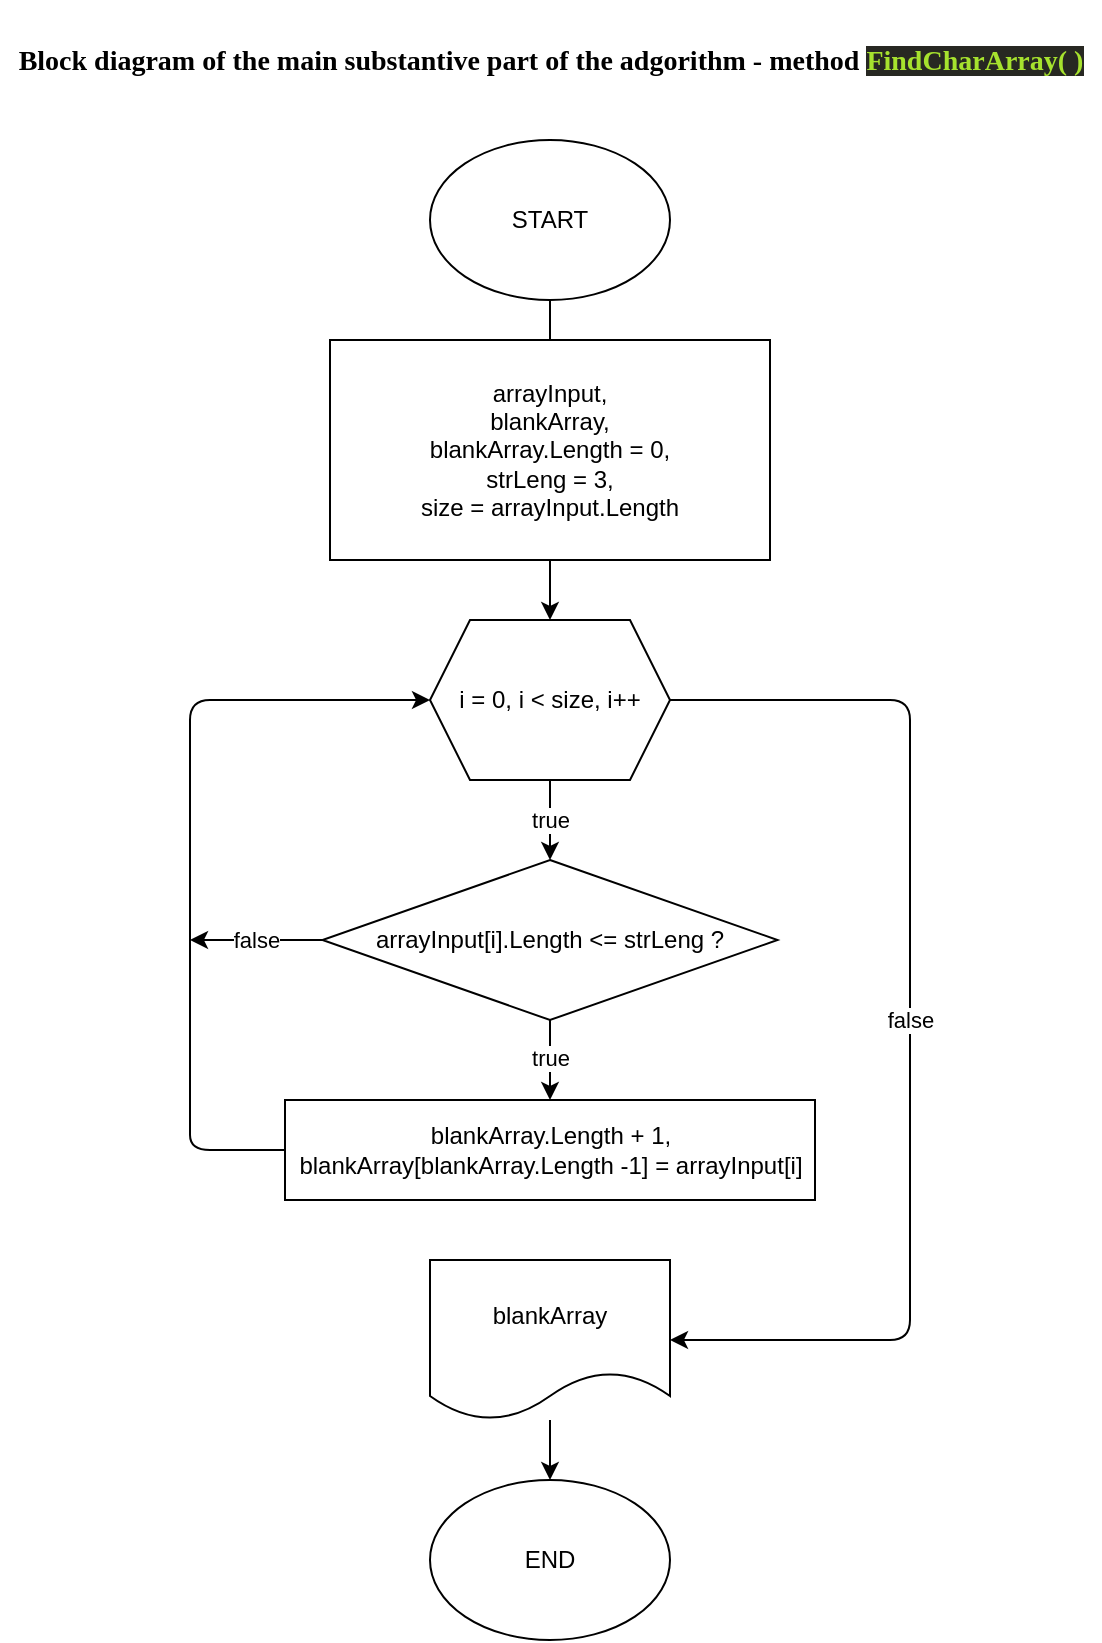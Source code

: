<mxfile>
    <diagram id="Jzm9B3oDO27hnH1zPxDM" name="Страница 1">
        <mxGraphModel dx="727" dy="574" grid="1" gridSize="10" guides="1" tooltips="1" connect="1" arrows="1" fold="1" page="1" pageScale="1" pageWidth="827" pageHeight="1169" math="0" shadow="0">
            <root>
                <mxCell id="0"/>
                <mxCell id="1" parent="0"/>
                <mxCell id="2" value="" style="edgeStyle=none;html=1;" edge="1" parent="1" source="3">
                    <mxGeometry relative="1" as="geometry">
                        <mxPoint x="330" y="220" as="targetPoint"/>
                    </mxGeometry>
                </mxCell>
                <mxCell id="3" value="START" style="ellipse;whiteSpace=wrap;html=1;" vertex="1" parent="1">
                    <mxGeometry x="270" y="100" width="120" height="80" as="geometry"/>
                </mxCell>
                <mxCell id="4" value="" style="edgeStyle=none;html=1;" edge="1" parent="1" source="5" target="7">
                    <mxGeometry relative="1" as="geometry"/>
                </mxCell>
                <mxCell id="5" value="arrayInput,&lt;br&gt;blankArray,&lt;br&gt;blankArray.Length = 0,&lt;br&gt;strLeng = 3,&lt;br&gt;size = arrayInput.Length&lt;br&gt;" style="rounded=0;whiteSpace=wrap;html=1;" vertex="1" parent="1">
                    <mxGeometry x="220" y="200" width="220" height="110" as="geometry"/>
                </mxCell>
                <mxCell id="6" value="true" style="edgeStyle=none;html=1;" edge="1" parent="1" source="7" target="10">
                    <mxGeometry relative="1" as="geometry"/>
                </mxCell>
                <mxCell id="7" value="i = 0, i &amp;lt; size, i++" style="shape=hexagon;perimeter=hexagonPerimeter2;whiteSpace=wrap;html=1;fixedSize=1;rounded=0;" vertex="1" parent="1">
                    <mxGeometry x="270" y="340" width="120" height="80" as="geometry"/>
                </mxCell>
                <mxCell id="8" value="" style="edgeStyle=none;html=1;" edge="1" parent="1" source="10" target="12">
                    <mxGeometry relative="1" as="geometry"/>
                </mxCell>
                <mxCell id="9" value="true" style="edgeLabel;html=1;align=center;verticalAlign=middle;resizable=0;points=[];" vertex="1" connectable="0" parent="8">
                    <mxGeometry x="-0.04" relative="1" as="geometry">
                        <mxPoint as="offset"/>
                    </mxGeometry>
                </mxCell>
                <mxCell id="10" value="arrayInput[i].Length &amp;lt;= strLeng ?" style="rhombus;whiteSpace=wrap;html=1;rounded=0;" vertex="1" parent="1">
                    <mxGeometry x="216.25" y="460" width="227.5" height="80" as="geometry"/>
                </mxCell>
                <mxCell id="11" value="" style="edgeStyle=none;html=1;entryX=0;entryY=0.5;entryDx=0;entryDy=0;exitX=0;exitY=0.5;exitDx=0;exitDy=0;" edge="1" parent="1" source="12" target="7">
                    <mxGeometry relative="1" as="geometry">
                        <mxPoint x="80" y="615" as="targetPoint"/>
                        <Array as="points">
                            <mxPoint x="150" y="605"/>
                            <mxPoint x="150" y="590"/>
                            <mxPoint x="150" y="520"/>
                            <mxPoint x="150" y="380"/>
                        </Array>
                    </mxGeometry>
                </mxCell>
                <mxCell id="12" value="blankArray.Length + 1,&lt;br&gt;blankArray[blankArray.Length -1] = arrayInput[i]" style="rounded=0;whiteSpace=wrap;html=1;" vertex="1" parent="1">
                    <mxGeometry x="197.5" y="580" width="265" height="50" as="geometry"/>
                </mxCell>
                <mxCell id="13" value="false" style="endArrow=classic;html=1;exitX=0;exitY=0.5;exitDx=0;exitDy=0;" edge="1" parent="1" source="10">
                    <mxGeometry width="50" height="50" relative="1" as="geometry">
                        <mxPoint x="340" y="550" as="sourcePoint"/>
                        <mxPoint x="150" y="500" as="targetPoint"/>
                        <Array as="points"/>
                    </mxGeometry>
                </mxCell>
                <mxCell id="14" value="blankArray" style="shape=document;whiteSpace=wrap;html=1;boundedLbl=1;" vertex="1" parent="1">
                    <mxGeometry x="270" y="660" width="120" height="80" as="geometry"/>
                </mxCell>
                <mxCell id="15" value="false" style="endArrow=classic;html=1;exitX=1;exitY=0.5;exitDx=0;exitDy=0;entryX=1;entryY=0.5;entryDx=0;entryDy=0;" edge="1" parent="1" source="7" target="14">
                    <mxGeometry width="50" height="50" relative="1" as="geometry">
                        <mxPoint x="340" y="550" as="sourcePoint"/>
                        <mxPoint x="390" y="500" as="targetPoint"/>
                        <Array as="points">
                            <mxPoint x="510" y="380"/>
                            <mxPoint x="510" y="700"/>
                        </Array>
                    </mxGeometry>
                </mxCell>
                <mxCell id="16" value="END" style="ellipse;whiteSpace=wrap;html=1;" vertex="1" parent="1">
                    <mxGeometry x="270" y="770" width="120" height="80" as="geometry"/>
                </mxCell>
                <mxCell id="17" value="" style="endArrow=classic;html=1;entryX=0.5;entryY=0;entryDx=0;entryDy=0;" edge="1" parent="1" source="14" target="16">
                    <mxGeometry width="50" height="50" relative="1" as="geometry">
                        <mxPoint x="340" y="680" as="sourcePoint"/>
                        <mxPoint x="390" y="630" as="targetPoint"/>
                    </mxGeometry>
                </mxCell>
                <mxCell id="18" value="&lt;h4 style=&quot;font-size: 14px&quot;&gt;&lt;font face=&quot;Times New Roman&quot; style=&quot;font-size: 14px&quot;&gt;Block diagram of the main substantive part of the adgorithm - method&amp;nbsp;&lt;span style=&quot;color: rgb(166 , 226 , 46) ; background-color: rgb(39 , 40 , 34) ; font-size: 14px&quot;&gt;FindCharArray( )&lt;/span&gt;&lt;/font&gt;&lt;/h4&gt;" style="text;html=1;align=center;verticalAlign=middle;resizable=0;points=[];autosize=1;strokeColor=none;fillColor=none;" vertex="1" parent="1">
                    <mxGeometry x="55" y="30" width="550" height="60" as="geometry"/>
                </mxCell>
            </root>
        </mxGraphModel>
    </diagram>
</mxfile>